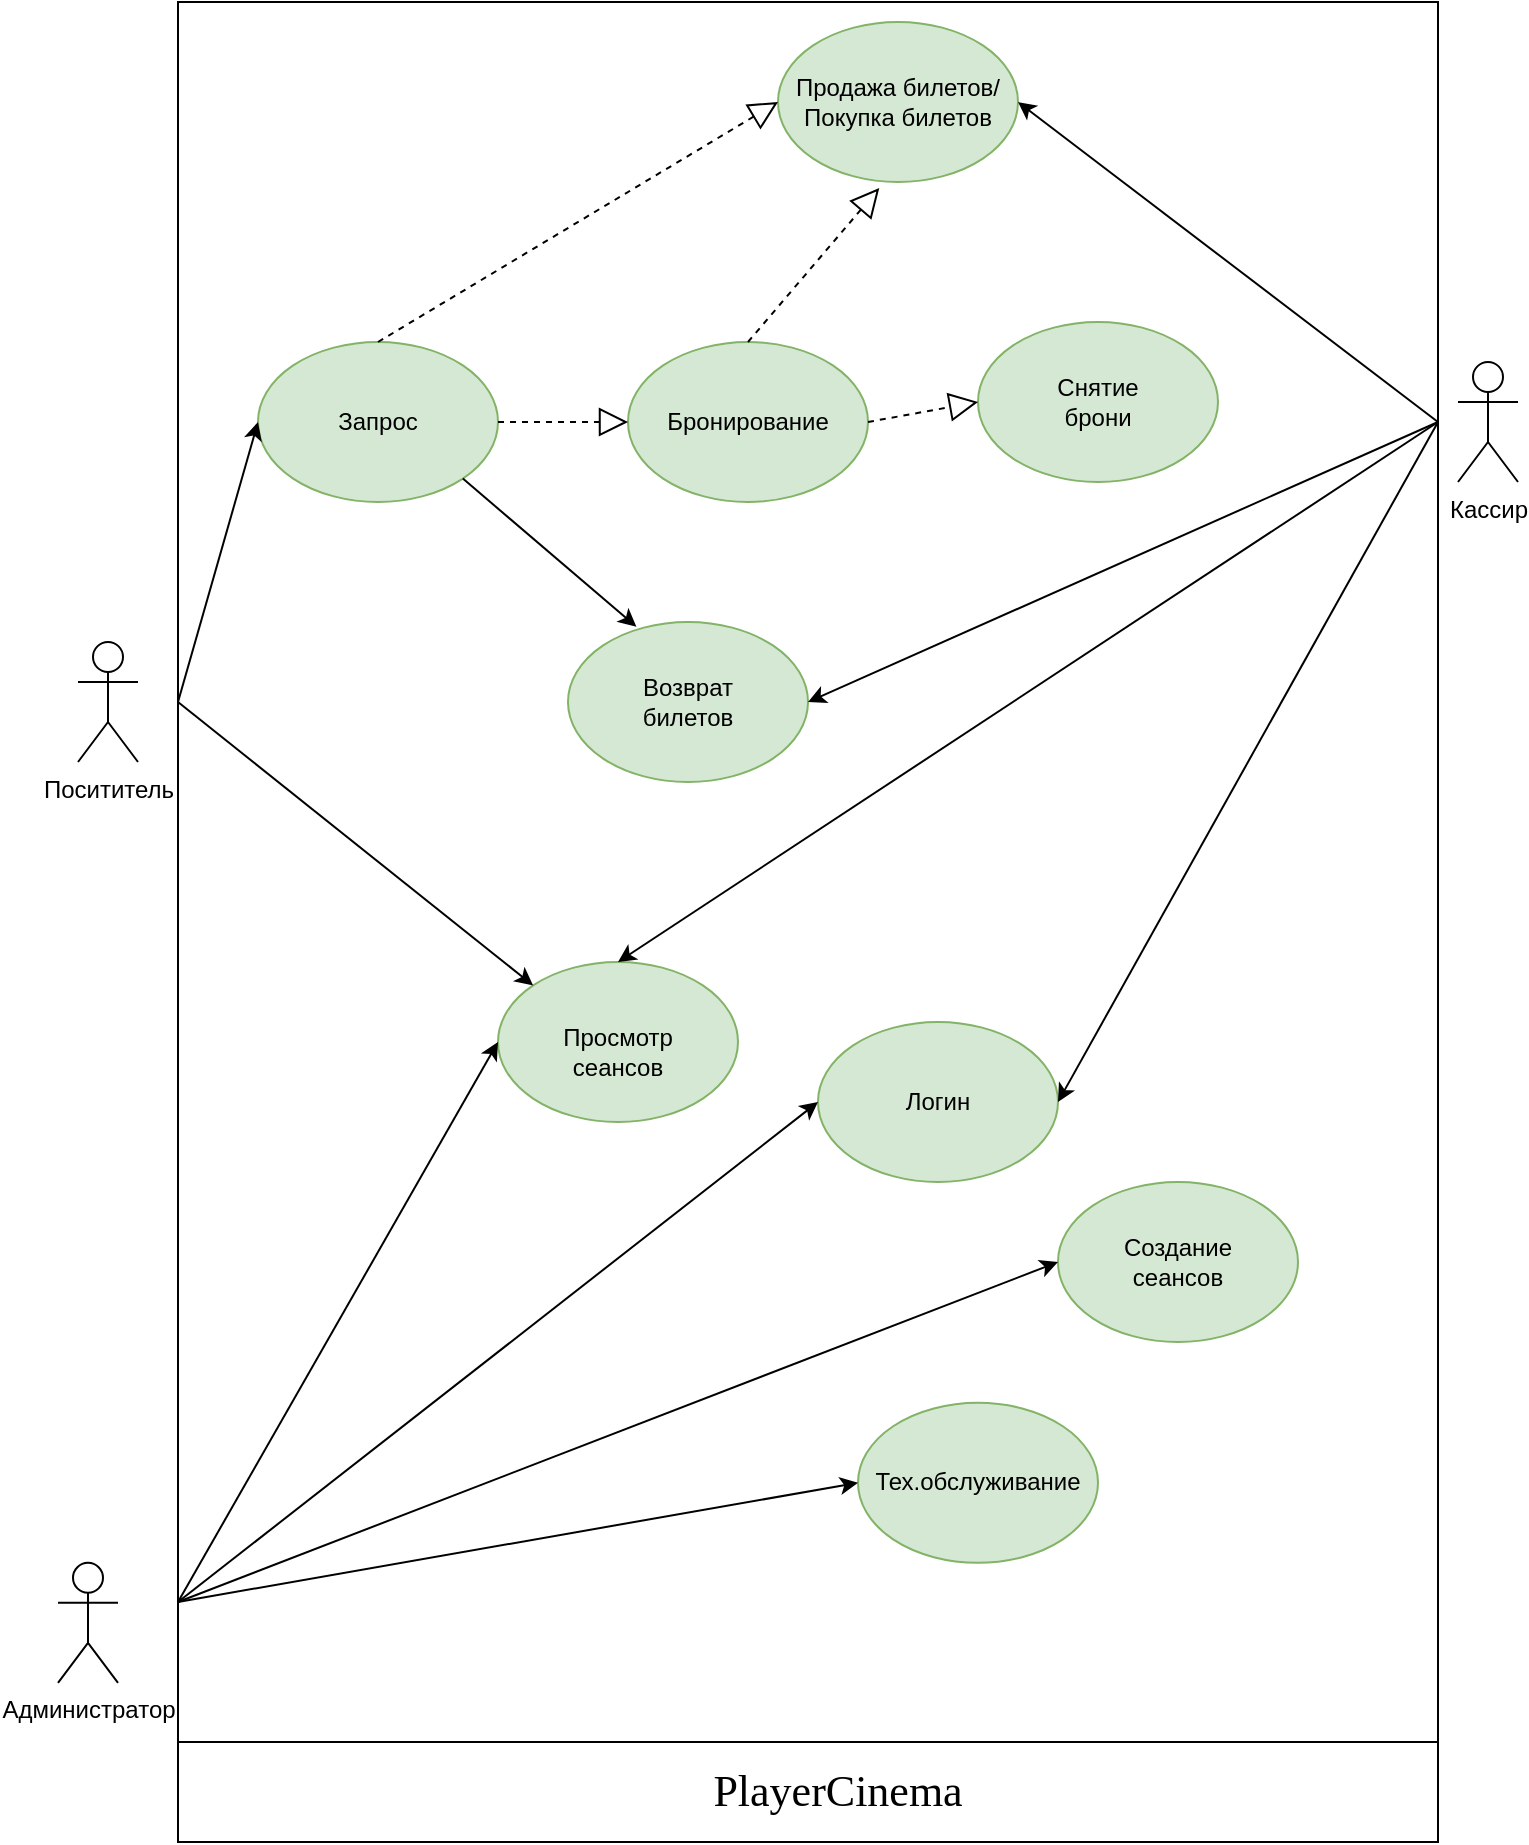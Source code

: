 <mxfile version="22.1.21" type="github">
  <diagram name="Страница — 1" id="y-7lYnYaA66c_im2-Ckr">
    <mxGraphModel dx="1783" dy="991" grid="1" gridSize="10" guides="1" tooltips="1" connect="1" arrows="1" fold="1" page="1" pageScale="1" pageWidth="827" pageHeight="1169" math="0" shadow="0">
      <root>
        <mxCell id="0" />
        <mxCell id="1" parent="0" />
        <mxCell id="5eYFrQXj4jsZ09hBu6Ou-1" value="Посититель" style="shape=umlActor;verticalLabelPosition=bottom;verticalAlign=top;html=1;outlineConnect=0;" vertex="1" parent="1">
          <mxGeometry x="50" y="330" width="30" height="60" as="geometry" />
        </mxCell>
        <mxCell id="5eYFrQXj4jsZ09hBu6Ou-2" value="Администратор" style="shape=umlActor;verticalLabelPosition=bottom;verticalAlign=top;html=1;outlineConnect=0;" vertex="1" parent="1">
          <mxGeometry x="40" y="790.4" width="30" height="60" as="geometry" />
        </mxCell>
        <mxCell id="5eYFrQXj4jsZ09hBu6Ou-3" value="Кассир" style="shape=umlActor;verticalLabelPosition=bottom;verticalAlign=top;html=1;outlineConnect=0;" vertex="1" parent="1">
          <mxGeometry x="740" y="190" width="30" height="60" as="geometry" />
        </mxCell>
        <mxCell id="5eYFrQXj4jsZ09hBu6Ou-5" value="" style="ellipse;whiteSpace=wrap;html=1;fillColor=#d5e8d4;strokeColor=#82b366;" vertex="1" parent="1">
          <mxGeometry x="325" y="180" width="120" height="80" as="geometry" />
        </mxCell>
        <mxCell id="5eYFrQXj4jsZ09hBu6Ou-6" value="" style="ellipse;whiteSpace=wrap;html=1;fillColor=#d5e8d4;strokeColor=#82b366;" vertex="1" parent="1">
          <mxGeometry x="295" y="320" width="120" height="80" as="geometry" />
        </mxCell>
        <mxCell id="5eYFrQXj4jsZ09hBu6Ou-7" value="" style="ellipse;whiteSpace=wrap;html=1;fillColor=#d5e8d4;strokeColor=#82b366;" vertex="1" parent="1">
          <mxGeometry x="260" y="490" width="120" height="80" as="geometry" />
        </mxCell>
        <mxCell id="5eYFrQXj4jsZ09hBu6Ou-8" value="" style="ellipse;whiteSpace=wrap;html=1;fillColor=#d5e8d4;strokeColor=#82b366;" vertex="1" parent="1">
          <mxGeometry x="420" y="520" width="120" height="80" as="geometry" />
        </mxCell>
        <mxCell id="5eYFrQXj4jsZ09hBu6Ou-9" value="" style="ellipse;whiteSpace=wrap;html=1;fillColor=#d5e8d4;strokeColor=#82b366;" vertex="1" parent="1">
          <mxGeometry x="540" y="600" width="120" height="80" as="geometry" />
        </mxCell>
        <mxCell id="5eYFrQXj4jsZ09hBu6Ou-10" value="" style="ellipse;whiteSpace=wrap;html=1;fillColor=#d5e8d4;strokeColor=#82b366;" vertex="1" parent="1">
          <mxGeometry x="500" y="170" width="120" height="80" as="geometry" />
        </mxCell>
        <mxCell id="5eYFrQXj4jsZ09hBu6Ou-11" value="" style="ellipse;whiteSpace=wrap;html=1;fillColor=#d5e8d4;strokeColor=#82b366;" vertex="1" parent="1">
          <mxGeometry x="140" y="180" width="120" height="80" as="geometry" />
        </mxCell>
        <mxCell id="5eYFrQXj4jsZ09hBu6Ou-12" value="" style="ellipse;whiteSpace=wrap;html=1;fillColor=#d5e8d4;strokeColor=#82b366;" vertex="1" parent="1">
          <mxGeometry x="400" y="20" width="120" height="80" as="geometry" />
        </mxCell>
        <mxCell id="5eYFrQXj4jsZ09hBu6Ou-13" value="Продажа билетов/Покупка билетов" style="text;strokeColor=none;align=center;fillColor=none;html=1;verticalAlign=middle;whiteSpace=wrap;rounded=0;" vertex="1" parent="1">
          <mxGeometry x="405" y="45" width="110" height="30" as="geometry" />
        </mxCell>
        <mxCell id="5eYFrQXj4jsZ09hBu6Ou-14" value="Снятие брони" style="text;strokeColor=none;align=center;fillColor=none;html=1;verticalAlign=middle;whiteSpace=wrap;rounded=0;" vertex="1" parent="1">
          <mxGeometry x="530" y="195" width="60" height="30" as="geometry" />
        </mxCell>
        <mxCell id="5eYFrQXj4jsZ09hBu6Ou-15" value="Бронирование" style="text;strokeColor=none;align=center;fillColor=none;html=1;verticalAlign=middle;whiteSpace=wrap;rounded=0;" vertex="1" parent="1">
          <mxGeometry x="355" y="205" width="60" height="30" as="geometry" />
        </mxCell>
        <mxCell id="5eYFrQXj4jsZ09hBu6Ou-16" value="Возврат билетов" style="text;strokeColor=none;align=center;fillColor=none;html=1;verticalAlign=middle;whiteSpace=wrap;rounded=0;" vertex="1" parent="1">
          <mxGeometry x="325" y="345" width="60" height="30" as="geometry" />
        </mxCell>
        <mxCell id="5eYFrQXj4jsZ09hBu6Ou-17" value="Просмотр сеансов" style="text;strokeColor=none;align=center;fillColor=none;html=1;verticalAlign=middle;whiteSpace=wrap;rounded=0;" vertex="1" parent="1">
          <mxGeometry x="290" y="520" width="60" height="30" as="geometry" />
        </mxCell>
        <mxCell id="5eYFrQXj4jsZ09hBu6Ou-18" value="Логин" style="text;strokeColor=none;align=center;fillColor=none;html=1;verticalAlign=middle;whiteSpace=wrap;rounded=0;" vertex="1" parent="1">
          <mxGeometry x="450" y="545" width="60" height="30" as="geometry" />
        </mxCell>
        <mxCell id="5eYFrQXj4jsZ09hBu6Ou-19" value="Создание сеансов" style="text;strokeColor=none;align=center;fillColor=none;html=1;verticalAlign=middle;whiteSpace=wrap;rounded=0;" vertex="1" parent="1">
          <mxGeometry x="570" y="625" width="60" height="30" as="geometry" />
        </mxCell>
        <mxCell id="5eYFrQXj4jsZ09hBu6Ou-20" value="Запрос" style="text;strokeColor=none;align=center;fillColor=none;html=1;verticalAlign=middle;whiteSpace=wrap;rounded=0;" vertex="1" parent="1">
          <mxGeometry x="170" y="205" width="60" height="30" as="geometry" />
        </mxCell>
        <mxCell id="5eYFrQXj4jsZ09hBu6Ou-21" value="" style="ellipse;whiteSpace=wrap;html=1;fillColor=#d5e8d4;strokeColor=#82b366;" vertex="1" parent="1">
          <mxGeometry x="440" y="710.4" width="120" height="80" as="geometry" />
        </mxCell>
        <mxCell id="5eYFrQXj4jsZ09hBu6Ou-22" value="Тех.обслуживание" style="text;strokeColor=none;align=center;fillColor=none;html=1;verticalAlign=middle;whiteSpace=wrap;rounded=0;" vertex="1" parent="1">
          <mxGeometry x="470" y="735.4" width="60" height="30" as="geometry" />
        </mxCell>
        <mxCell id="5eYFrQXj4jsZ09hBu6Ou-24" value="" style="endArrow=classic;html=1;rounded=0;entryX=0;entryY=0.5;entryDx=0;entryDy=0;" edge="1" parent="1" target="5eYFrQXj4jsZ09hBu6Ou-21">
          <mxGeometry width="50" height="50" relative="1" as="geometry">
            <mxPoint x="100" y="810" as="sourcePoint" />
            <mxPoint x="310" y="840.4" as="targetPoint" />
          </mxGeometry>
        </mxCell>
        <mxCell id="5eYFrQXj4jsZ09hBu6Ou-27" value="" style="endArrow=classic;html=1;rounded=0;entryX=0;entryY=0.5;entryDx=0;entryDy=0;" edge="1" parent="1" target="5eYFrQXj4jsZ09hBu6Ou-9">
          <mxGeometry width="50" height="50" relative="1" as="geometry">
            <mxPoint x="100" y="810" as="sourcePoint" />
            <mxPoint x="290.0" y="790.4" as="targetPoint" />
          </mxGeometry>
        </mxCell>
        <mxCell id="5eYFrQXj4jsZ09hBu6Ou-28" value="" style="endArrow=classic;html=1;rounded=0;entryX=0;entryY=0.5;entryDx=0;entryDy=0;" edge="1" parent="1" target="5eYFrQXj4jsZ09hBu6Ou-8">
          <mxGeometry width="50" height="50" relative="1" as="geometry">
            <mxPoint x="100" y="810" as="sourcePoint" />
            <mxPoint x="265.56" y="650.0" as="targetPoint" />
          </mxGeometry>
        </mxCell>
        <mxCell id="5eYFrQXj4jsZ09hBu6Ou-29" value="" style="endArrow=classic;html=1;rounded=0;entryX=0;entryY=0.5;entryDx=0;entryDy=0;" edge="1" parent="1" target="5eYFrQXj4jsZ09hBu6Ou-7">
          <mxGeometry width="50" height="50" relative="1" as="geometry">
            <mxPoint x="100" y="810" as="sourcePoint" />
            <mxPoint x="310" y="550" as="targetPoint" />
          </mxGeometry>
        </mxCell>
        <mxCell id="5eYFrQXj4jsZ09hBu6Ou-33" value="" style="endArrow=classic;html=1;rounded=0;entryX=1;entryY=0.5;entryDx=0;entryDy=0;" edge="1" parent="1" target="5eYFrQXj4jsZ09hBu6Ou-8">
          <mxGeometry width="50" height="50" relative="1" as="geometry">
            <mxPoint x="730" y="220" as="sourcePoint" />
            <mxPoint x="440" y="370" as="targetPoint" />
          </mxGeometry>
        </mxCell>
        <mxCell id="5eYFrQXj4jsZ09hBu6Ou-34" value="" style="endArrow=classic;html=1;rounded=0;entryX=0.5;entryY=0;entryDx=0;entryDy=0;" edge="1" parent="1" target="5eYFrQXj4jsZ09hBu6Ou-7">
          <mxGeometry width="50" height="50" relative="1" as="geometry">
            <mxPoint x="730" y="220" as="sourcePoint" />
            <mxPoint x="440" y="380" as="targetPoint" />
          </mxGeometry>
        </mxCell>
        <mxCell id="5eYFrQXj4jsZ09hBu6Ou-35" value="" style="endArrow=classic;html=1;rounded=0;entryX=1;entryY=0.5;entryDx=0;entryDy=0;" edge="1" parent="1" target="5eYFrQXj4jsZ09hBu6Ou-12">
          <mxGeometry width="50" height="50" relative="1" as="geometry">
            <mxPoint x="730" y="220" as="sourcePoint" />
            <mxPoint x="440" y="380" as="targetPoint" />
          </mxGeometry>
        </mxCell>
        <mxCell id="5eYFrQXj4jsZ09hBu6Ou-36" value="" style="endArrow=classic;html=1;rounded=0;entryX=1;entryY=0.5;entryDx=0;entryDy=0;" edge="1" parent="1" target="5eYFrQXj4jsZ09hBu6Ou-6">
          <mxGeometry width="50" height="50" relative="1" as="geometry">
            <mxPoint x="730" y="220" as="sourcePoint" />
            <mxPoint x="440" y="380" as="targetPoint" />
          </mxGeometry>
        </mxCell>
        <mxCell id="5eYFrQXj4jsZ09hBu6Ou-37" value="" style="endArrow=classic;html=1;rounded=0;entryX=0;entryY=0;entryDx=0;entryDy=0;" edge="1" parent="1" target="5eYFrQXj4jsZ09hBu6Ou-7">
          <mxGeometry width="50" height="50" relative="1" as="geometry">
            <mxPoint x="100" y="360" as="sourcePoint" />
            <mxPoint x="230" y="380" as="targetPoint" />
          </mxGeometry>
        </mxCell>
        <mxCell id="5eYFrQXj4jsZ09hBu6Ou-39" value="" style="endArrow=classic;html=1;rounded=0;entryX=0;entryY=0.5;entryDx=0;entryDy=0;" edge="1" parent="1" target="5eYFrQXj4jsZ09hBu6Ou-11">
          <mxGeometry width="50" height="50" relative="1" as="geometry">
            <mxPoint x="100" y="360" as="sourcePoint" />
            <mxPoint x="400" y="550" as="targetPoint" />
          </mxGeometry>
        </mxCell>
        <mxCell id="5eYFrQXj4jsZ09hBu6Ou-40" value="" style="endArrow=block;dashed=1;endFill=0;endSize=12;html=1;rounded=0;exitX=1;exitY=0.5;exitDx=0;exitDy=0;entryX=0;entryY=0.5;entryDx=0;entryDy=0;" edge="1" parent="1" source="5eYFrQXj4jsZ09hBu6Ou-11" target="5eYFrQXj4jsZ09hBu6Ou-5">
          <mxGeometry width="160" relative="1" as="geometry">
            <mxPoint x="290" y="580" as="sourcePoint" />
            <mxPoint x="450" y="580" as="targetPoint" />
          </mxGeometry>
        </mxCell>
        <mxCell id="5eYFrQXj4jsZ09hBu6Ou-41" value="" style="endArrow=block;dashed=1;endFill=0;endSize=12;html=1;rounded=0;exitX=0.5;exitY=0;exitDx=0;exitDy=0;entryX=0;entryY=0.5;entryDx=0;entryDy=0;" edge="1" parent="1" source="5eYFrQXj4jsZ09hBu6Ou-11" target="5eYFrQXj4jsZ09hBu6Ou-12">
          <mxGeometry width="160" relative="1" as="geometry">
            <mxPoint x="290" y="580" as="sourcePoint" />
            <mxPoint x="450" y="580" as="targetPoint" />
          </mxGeometry>
        </mxCell>
        <mxCell id="5eYFrQXj4jsZ09hBu6Ou-45" value="" style="endArrow=block;dashed=1;endFill=0;endSize=12;html=1;rounded=0;exitX=0.5;exitY=0;exitDx=0;exitDy=0;entryX=0.422;entryY=1.038;entryDx=0;entryDy=0;entryPerimeter=0;" edge="1" parent="1" source="5eYFrQXj4jsZ09hBu6Ou-5" target="5eYFrQXj4jsZ09hBu6Ou-12">
          <mxGeometry width="160" relative="1" as="geometry">
            <mxPoint x="290" y="580" as="sourcePoint" />
            <mxPoint x="450" y="580" as="targetPoint" />
          </mxGeometry>
        </mxCell>
        <mxCell id="5eYFrQXj4jsZ09hBu6Ou-46" value="" style="endArrow=classic;html=1;rounded=0;exitX=1;exitY=1;exitDx=0;exitDy=0;entryX=0.285;entryY=0.03;entryDx=0;entryDy=0;entryPerimeter=0;" edge="1" parent="1" source="5eYFrQXj4jsZ09hBu6Ou-11" target="5eYFrQXj4jsZ09hBu6Ou-6">
          <mxGeometry width="50" height="50" relative="1" as="geometry">
            <mxPoint x="350" y="600" as="sourcePoint" />
            <mxPoint x="400" y="550" as="targetPoint" />
          </mxGeometry>
        </mxCell>
        <mxCell id="5eYFrQXj4jsZ09hBu6Ou-49" value="" style="rounded=0;whiteSpace=wrap;html=1;shadow=0;fillColor=none;" vertex="1" parent="1">
          <mxGeometry x="100" y="10" width="630" height="870" as="geometry" />
        </mxCell>
        <mxCell id="5eYFrQXj4jsZ09hBu6Ou-51" value="" style="rounded=0;whiteSpace=wrap;html=1;fillColor=none;" vertex="1" parent="1">
          <mxGeometry x="100" y="880" width="630" height="50" as="geometry" />
        </mxCell>
        <mxCell id="5eYFrQXj4jsZ09hBu6Ou-52" value="PlayerCinema" style="text;strokeColor=none;align=center;fillColor=none;html=1;verticalAlign=middle;whiteSpace=wrap;rounded=0;fontFamily=Tahoma;fontSize=22;" vertex="1" parent="1">
          <mxGeometry x="400" y="890" width="60" height="30" as="geometry" />
        </mxCell>
        <mxCell id="5eYFrQXj4jsZ09hBu6Ou-55" value="" style="endArrow=block;dashed=1;endFill=0;endSize=12;html=1;rounded=0;exitX=1;exitY=0.5;exitDx=0;exitDy=0;entryX=0;entryY=0.5;entryDx=0;entryDy=0;" edge="1" parent="1" source="5eYFrQXj4jsZ09hBu6Ou-5" target="5eYFrQXj4jsZ09hBu6Ou-10">
          <mxGeometry width="160" relative="1" as="geometry">
            <mxPoint x="610" y="210" as="sourcePoint" />
            <mxPoint x="460" y="220" as="targetPoint" />
          </mxGeometry>
        </mxCell>
      </root>
    </mxGraphModel>
  </diagram>
</mxfile>
